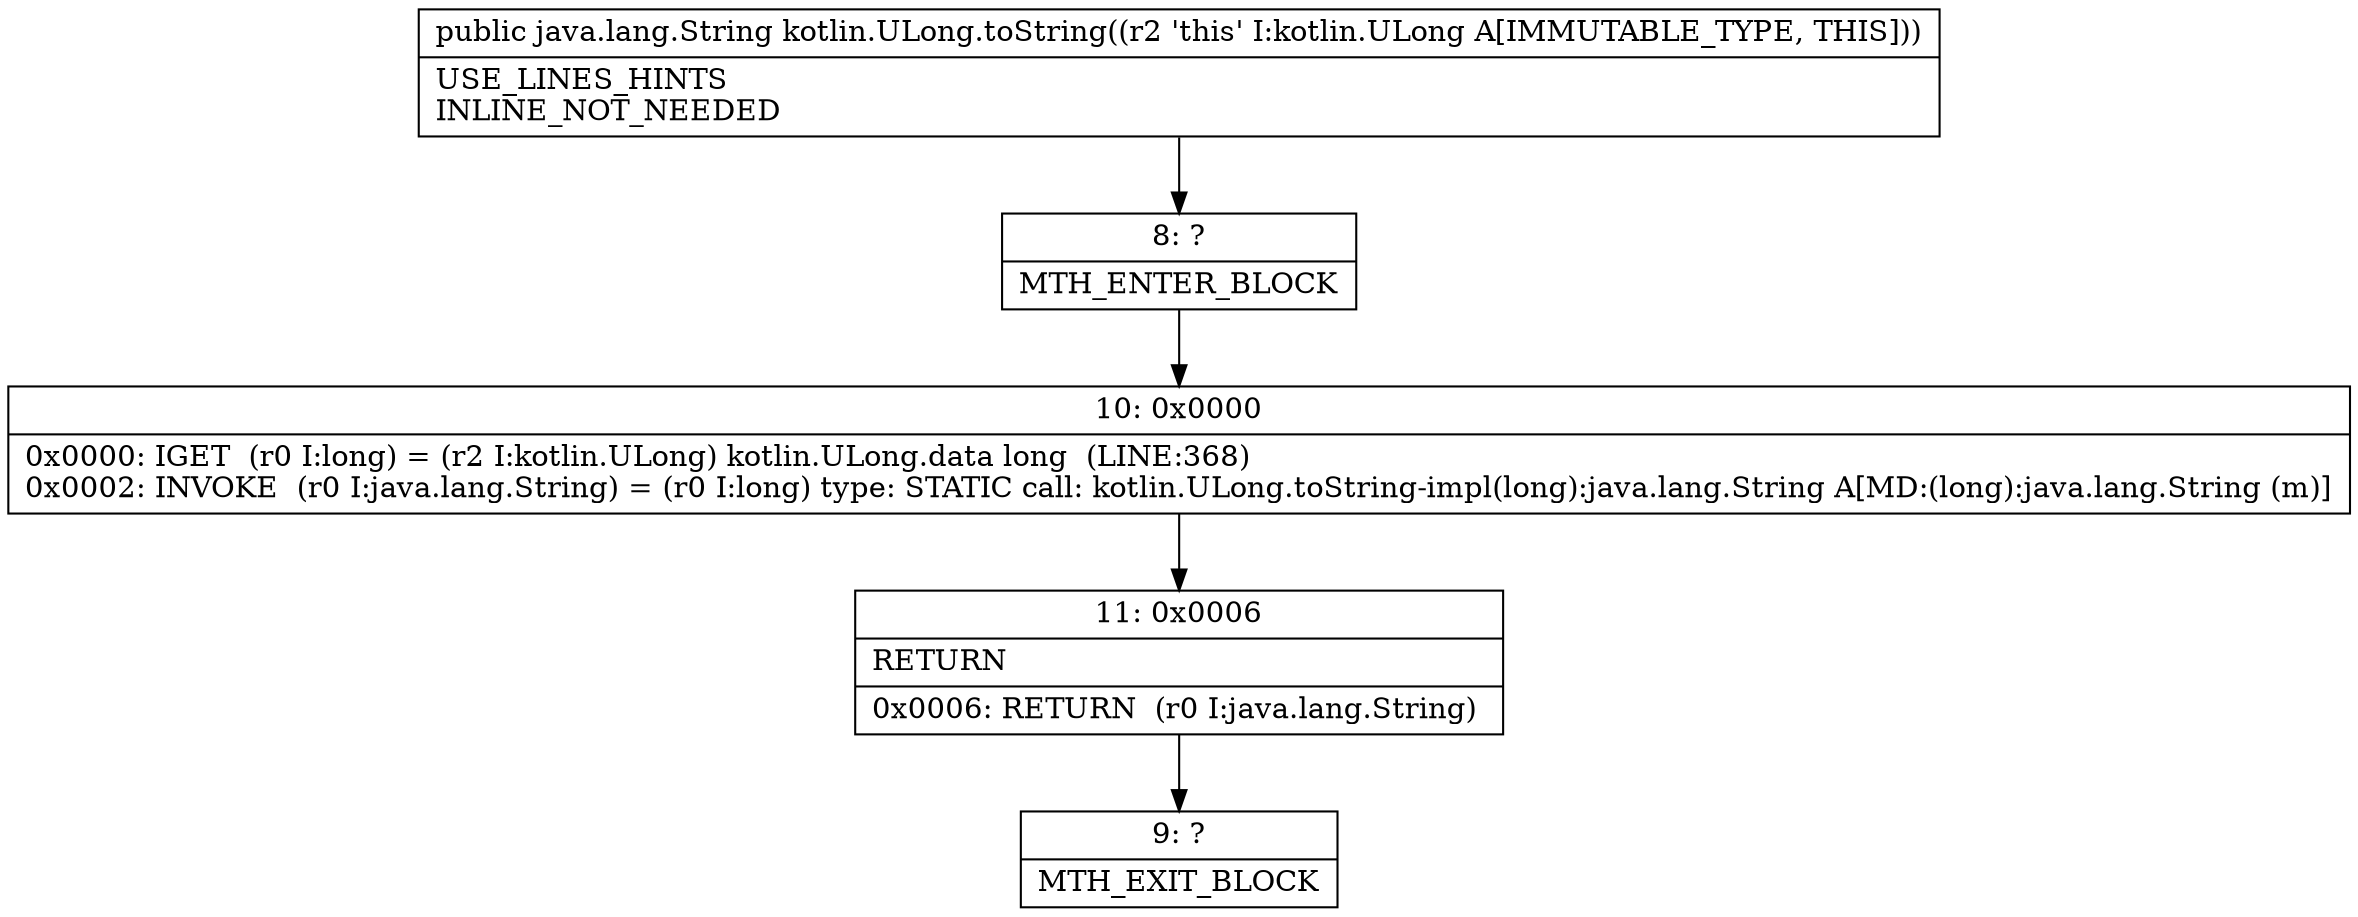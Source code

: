 digraph "CFG forkotlin.ULong.toString()Ljava\/lang\/String;" {
Node_8 [shape=record,label="{8\:\ ?|MTH_ENTER_BLOCK\l}"];
Node_10 [shape=record,label="{10\:\ 0x0000|0x0000: IGET  (r0 I:long) = (r2 I:kotlin.ULong) kotlin.ULong.data long  (LINE:368)\l0x0002: INVOKE  (r0 I:java.lang.String) = (r0 I:long) type: STATIC call: kotlin.ULong.toString\-impl(long):java.lang.String A[MD:(long):java.lang.String (m)]\l}"];
Node_11 [shape=record,label="{11\:\ 0x0006|RETURN\l|0x0006: RETURN  (r0 I:java.lang.String) \l}"];
Node_9 [shape=record,label="{9\:\ ?|MTH_EXIT_BLOCK\l}"];
MethodNode[shape=record,label="{public java.lang.String kotlin.ULong.toString((r2 'this' I:kotlin.ULong A[IMMUTABLE_TYPE, THIS]))  | USE_LINES_HINTS\lINLINE_NOT_NEEDED\l}"];
MethodNode -> Node_8;Node_8 -> Node_10;
Node_10 -> Node_11;
Node_11 -> Node_9;
}


